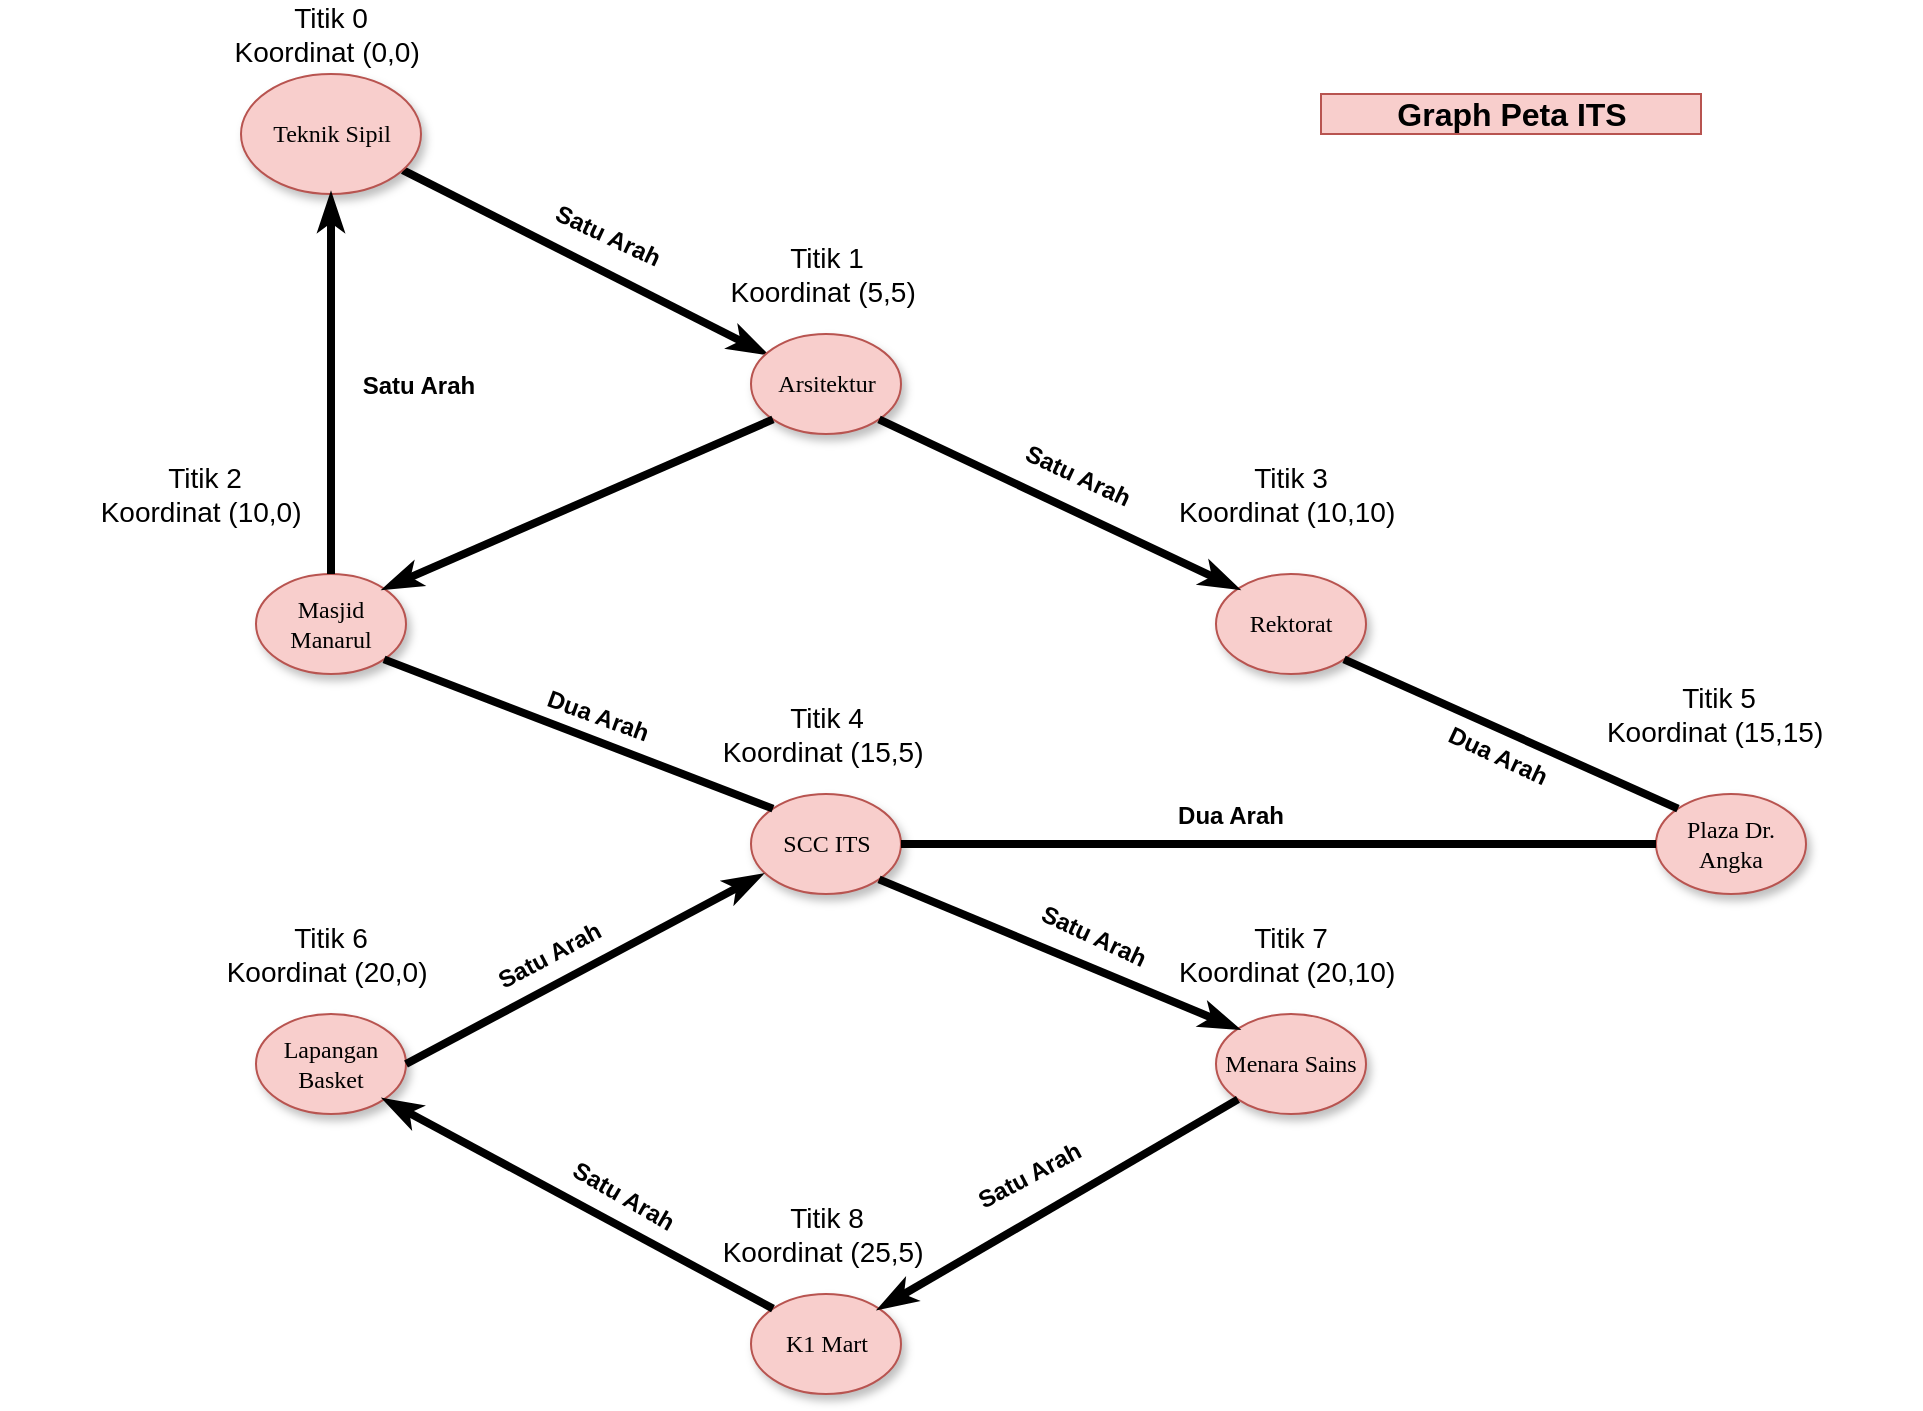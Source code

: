 <mxfile version="13.10.9" type="device"><diagram name="Page-1" id="42789a77-a242-8287-6e28-9cd8cfd52e62"><mxGraphModel dx="1038" dy="585" grid="1" gridSize="10" guides="1" tooltips="1" connect="1" arrows="1" fold="1" page="1" pageScale="1" pageWidth="1100" pageHeight="850" background="#ffffff" math="0" shadow="0"><root><mxCell id="0"/><mxCell id="1" parent="0"/><mxCell id="1ea317790d2ca983-14" value="" style="edgeStyle=none;rounded=1;html=1;labelBackgroundColor=none;startArrow=none;startFill=0;endArrow=classicThin;endFill=1;jettySize=auto;orthogonalLoop=1;strokeWidth=4;fontFamily=Verdana;fontSize=12;" parent="1" source="1ea317790d2ca983-1" target="1ea317790d2ca983-3" edge="1"><mxGeometry x="0.078" y="-25" relative="1" as="geometry"><mxPoint as="offset"/></mxGeometry></mxCell><mxCell id="1ea317790d2ca983-1" value="Teknik Sipil" style="ellipse;whiteSpace=wrap;html=1;rounded=0;shadow=1;comic=0;labelBackgroundColor=none;strokeWidth=1;fontFamily=Verdana;fontSize=12;align=center;fillColor=#f8cecc;strokeColor=#b85450;" parent="1" vertex="1"><mxGeometry x="202.5" y="60" width="90" height="60" as="geometry"/></mxCell><mxCell id="1ea317790d2ca983-3" value="&lt;span&gt;Arsitektur&lt;/span&gt;" style="ellipse;whiteSpace=wrap;html=1;rounded=0;shadow=1;comic=0;labelBackgroundColor=none;strokeWidth=1;fontFamily=Verdana;fontSize=12;align=center;fillColor=#f8cecc;strokeColor=#b85450;" parent="1" vertex="1"><mxGeometry x="457.5" y="190" width="75" height="50" as="geometry"/></mxCell><mxCell id="1ea317790d2ca983-4" value="&lt;span&gt;Rektorat&lt;/span&gt;" style="ellipse;whiteSpace=wrap;html=1;rounded=0;shadow=1;comic=0;labelBackgroundColor=none;strokeWidth=1;fontFamily=Verdana;fontSize=12;align=center;fillColor=#f8cecc;strokeColor=#b85450;" parent="1" vertex="1"><mxGeometry x="690" y="310" width="75" height="50" as="geometry"/></mxCell><mxCell id="1ea317790d2ca983-5" value="&lt;span&gt;Plaza Dr. Angka&lt;/span&gt;" style="ellipse;whiteSpace=wrap;html=1;rounded=0;shadow=1;comic=0;labelBackgroundColor=none;strokeWidth=1;fontFamily=Verdana;fontSize=12;align=center;fillColor=#f8cecc;strokeColor=#b85450;" parent="1" vertex="1"><mxGeometry x="910" y="420" width="75" height="50" as="geometry"/></mxCell><mxCell id="1ea317790d2ca983-9" value="Masjid Manarul" style="ellipse;whiteSpace=wrap;html=1;rounded=0;shadow=1;comic=0;labelBackgroundColor=none;strokeWidth=1;fontFamily=Verdana;fontSize=12;align=center;fillColor=#f8cecc;strokeColor=#b85450;" parent="1" vertex="1"><mxGeometry x="210" y="310" width="75" height="50" as="geometry"/></mxCell><mxCell id="1ea317790d2ca983-10" value="&lt;span&gt;SCC ITS&lt;/span&gt;" style="ellipse;whiteSpace=wrap;html=1;rounded=0;shadow=1;comic=0;labelBackgroundColor=none;strokeWidth=1;fontFamily=Verdana;fontSize=12;align=center;fillColor=#f8cecc;strokeColor=#b85450;" parent="1" vertex="1"><mxGeometry x="457.5" y="420" width="75" height="50" as="geometry"/></mxCell><mxCell id="1ea317790d2ca983-11" value="&lt;span&gt;Menara Sains&lt;/span&gt;" style="ellipse;whiteSpace=wrap;html=1;rounded=0;shadow=1;comic=0;labelBackgroundColor=none;strokeWidth=1;fontFamily=Verdana;fontSize=12;align=center;fillColor=#f8cecc;strokeColor=#b85450;" parent="1" vertex="1"><mxGeometry x="690" y="530" width="75" height="50" as="geometry"/></mxCell><mxCell id="tpHfquNz9Y0VEvoRb4kT-1" value="Titik 0&lt;br style=&quot;font-size: 14px;&quot;&gt;Koordinat (0,0)&amp;nbsp;" style="text;html=1;strokeColor=none;fillColor=none;align=center;verticalAlign=middle;whiteSpace=wrap;rounded=0;fontSize=14;" vertex="1" parent="1"><mxGeometry x="146.25" y="30" width="202.5" height="20" as="geometry"/></mxCell><mxCell id="tpHfquNz9Y0VEvoRb4kT-2" value="Titik 1&lt;br style=&quot;font-size: 14px;&quot;&gt;Koordinat (5,5)&amp;nbsp;" style="text;html=1;strokeColor=none;fillColor=none;align=center;verticalAlign=middle;whiteSpace=wrap;rounded=0;fontSize=14;" vertex="1" parent="1"><mxGeometry x="393.75" y="150" width="202.5" height="20" as="geometry"/></mxCell><mxCell id="tpHfquNz9Y0VEvoRb4kT-3" value="" style="edgeStyle=none;rounded=1;html=1;labelBackgroundColor=none;startArrow=none;startFill=0;endArrow=classicThin;endFill=1;jettySize=auto;orthogonalLoop=1;strokeWidth=4;fontFamily=Verdana;fontSize=12;entryX=0;entryY=0;entryDx=0;entryDy=0;exitX=1;exitY=1;exitDx=0;exitDy=0;" edge="1" parent="1" source="1ea317790d2ca983-3" target="1ea317790d2ca983-4"><mxGeometry x="0.078" y="-25" relative="1" as="geometry"><mxPoint x="293.44" y="118.053" as="sourcePoint"/><mxPoint x="475.131" y="209.884" as="targetPoint"/><mxPoint as="offset"/></mxGeometry></mxCell><mxCell id="tpHfquNz9Y0VEvoRb4kT-4" value="Titik 3&lt;br style=&quot;font-size: 14px&quot;&gt;Koordinat (10,10)&amp;nbsp;" style="text;html=1;strokeColor=none;fillColor=none;align=center;verticalAlign=middle;whiteSpace=wrap;rounded=0;fontSize=14;" vertex="1" parent="1"><mxGeometry x="626.25" y="260" width="202.5" height="20" as="geometry"/></mxCell><mxCell id="tpHfquNz9Y0VEvoRb4kT-5" value="" style="edgeStyle=none;rounded=1;html=1;labelBackgroundColor=none;startArrow=none;startFill=0;endArrow=classicThin;endFill=1;jettySize=auto;orthogonalLoop=1;strokeWidth=4;fontFamily=Verdana;fontSize=12;entryX=0.5;entryY=1;entryDx=0;entryDy=0;exitX=0.5;exitY=0;exitDx=0;exitDy=0;" edge="1" parent="1" source="1ea317790d2ca983-9" target="1ea317790d2ca983-1"><mxGeometry x="0.078" y="-25" relative="1" as="geometry"><mxPoint x="350" y="200" as="sourcePoint"/><mxPoint x="475.131" y="209.884" as="targetPoint"/><mxPoint as="offset"/></mxGeometry></mxCell><mxCell id="tpHfquNz9Y0VEvoRb4kT-6" value="Titik 2&lt;br style=&quot;font-size: 14px&quot;&gt;Koordinat (10,0)&amp;nbsp;" style="text;html=1;strokeColor=none;fillColor=none;align=center;verticalAlign=middle;whiteSpace=wrap;rounded=0;fontSize=14;" vertex="1" parent="1"><mxGeometry x="82.5" y="260" width="202.5" height="20" as="geometry"/></mxCell><mxCell id="tpHfquNz9Y0VEvoRb4kT-7" value="Titik 5&lt;br style=&quot;font-size: 14px&quot;&gt;Koordinat (15,15)&amp;nbsp;" style="text;html=1;strokeColor=none;fillColor=none;align=center;verticalAlign=middle;whiteSpace=wrap;rounded=0;fontSize=14;" vertex="1" parent="1"><mxGeometry x="840" y="370" width="202.5" height="20" as="geometry"/></mxCell><mxCell id="tpHfquNz9Y0VEvoRb4kT-9" value="Titik 4&lt;br style=&quot;font-size: 14px&quot;&gt;Koordinat (15,5)&amp;nbsp;" style="text;html=1;strokeColor=none;fillColor=none;align=center;verticalAlign=middle;whiteSpace=wrap;rounded=0;fontSize=14;" vertex="1" parent="1"><mxGeometry x="393.75" y="380" width="202.5" height="20" as="geometry"/></mxCell><mxCell id="tpHfquNz9Y0VEvoRb4kT-11" value="&lt;span&gt;K1 Mart&lt;/span&gt;" style="ellipse;whiteSpace=wrap;html=1;rounded=0;shadow=1;comic=0;labelBackgroundColor=none;strokeWidth=1;fontFamily=Verdana;fontSize=12;align=center;fillColor=#f8cecc;strokeColor=#b85450;" vertex="1" parent="1"><mxGeometry x="457.5" y="670" width="75" height="50" as="geometry"/></mxCell><mxCell id="tpHfquNz9Y0VEvoRb4kT-12" value="&lt;span&gt;Lapangan Basket&lt;/span&gt;" style="ellipse;whiteSpace=wrap;html=1;rounded=0;shadow=1;comic=0;labelBackgroundColor=none;strokeWidth=1;fontFamily=Verdana;fontSize=12;align=center;fillColor=#f8cecc;strokeColor=#b85450;" vertex="1" parent="1"><mxGeometry x="210" y="530" width="75" height="50" as="geometry"/></mxCell><mxCell id="tpHfquNz9Y0VEvoRb4kT-13" value="" style="edgeStyle=none;rounded=1;html=1;labelBackgroundColor=none;startArrow=none;startFill=0;endArrow=classicThin;endFill=1;jettySize=auto;orthogonalLoop=1;strokeWidth=4;fontFamily=Verdana;fontSize=12;entryX=0;entryY=0;entryDx=0;entryDy=0;exitX=1;exitY=1;exitDx=0;exitDy=0;" edge="1" parent="1" source="1ea317790d2ca983-10" target="1ea317790d2ca983-11"><mxGeometry x="0.078" y="-25" relative="1" as="geometry"><mxPoint x="763.838" y="362.796" as="sourcePoint"/><mxPoint x="931.162" y="437.204" as="targetPoint"/><mxPoint as="offset"/></mxGeometry></mxCell><mxCell id="tpHfquNz9Y0VEvoRb4kT-14" value="Titik 7&lt;br style=&quot;font-size: 14px&quot;&gt;Koordinat (20,10)&amp;nbsp;" style="text;html=1;strokeColor=none;fillColor=none;align=center;verticalAlign=middle;whiteSpace=wrap;rounded=0;fontSize=14;" vertex="1" parent="1"><mxGeometry x="626.25" y="490" width="202.5" height="20" as="geometry"/></mxCell><mxCell id="tpHfquNz9Y0VEvoRb4kT-16" value="" style="edgeStyle=none;rounded=1;html=1;labelBackgroundColor=none;startArrow=none;startFill=0;endArrow=classicThin;endFill=1;jettySize=auto;orthogonalLoop=1;strokeWidth=4;fontFamily=Verdana;fontSize=12;entryX=0.071;entryY=0.808;entryDx=0;entryDy=0;entryPerimeter=0;exitX=1;exitY=0.5;exitDx=0;exitDy=0;" edge="1" parent="1" source="tpHfquNz9Y0VEvoRb4kT-12" target="1ea317790d2ca983-10"><mxGeometry x="0.078" y="-25" relative="1" as="geometry"><mxPoint x="480" y="590" as="sourcePoint"/><mxPoint x="711.162" y="547.204" as="targetPoint"/><mxPoint as="offset"/></mxGeometry></mxCell><mxCell id="tpHfquNz9Y0VEvoRb4kT-17" value="Titik 6&lt;br style=&quot;font-size: 14px&quot;&gt;Koordinat (20,0)&amp;nbsp;" style="text;html=1;strokeColor=none;fillColor=none;align=center;verticalAlign=middle;whiteSpace=wrap;rounded=0;fontSize=14;" vertex="1" parent="1"><mxGeometry x="146.25" y="490" width="202.5" height="20" as="geometry"/></mxCell><mxCell id="tpHfquNz9Y0VEvoRb4kT-18" value="" style="edgeStyle=none;rounded=1;html=1;labelBackgroundColor=none;startArrow=none;startFill=0;endArrow=classicThin;endFill=1;jettySize=auto;orthogonalLoop=1;strokeWidth=4;fontFamily=Verdana;fontSize=12;exitX=0;exitY=0;exitDx=0;exitDy=0;entryX=1;entryY=1;entryDx=0;entryDy=0;" edge="1" parent="1" source="tpHfquNz9Y0VEvoRb4kT-11" target="tpHfquNz9Y0VEvoRb4kT-12"><mxGeometry x="0.078" y="-25" relative="1" as="geometry"><mxPoint x="531.338" y="472.796" as="sourcePoint"/><mxPoint x="370" y="720" as="targetPoint"/><mxPoint as="offset"/></mxGeometry></mxCell><mxCell id="tpHfquNz9Y0VEvoRb4kT-19" value="Titik 8&lt;br style=&quot;font-size: 14px&quot;&gt;Koordinat (25,5)&amp;nbsp;" style="text;html=1;strokeColor=none;fillColor=none;align=center;verticalAlign=middle;whiteSpace=wrap;rounded=0;fontSize=14;" vertex="1" parent="1"><mxGeometry x="393.75" y="630" width="202.5" height="20" as="geometry"/></mxCell><mxCell id="tpHfquNz9Y0VEvoRb4kT-20" value="" style="edgeStyle=none;rounded=1;html=1;labelBackgroundColor=none;startArrow=none;startFill=0;endArrow=classicThin;endFill=1;jettySize=auto;orthogonalLoop=1;strokeWidth=4;fontFamily=Verdana;fontSize=12;entryX=1;entryY=0;entryDx=0;entryDy=0;exitX=0;exitY=1;exitDx=0;exitDy=0;" edge="1" parent="1" source="1ea317790d2ca983-11" target="tpHfquNz9Y0VEvoRb4kT-11"><mxGeometry x="0.078" y="-25" relative="1" as="geometry"><mxPoint x="531.338" y="472.796" as="sourcePoint"/><mxPoint x="711.162" y="547.204" as="targetPoint"/><mxPoint as="offset"/></mxGeometry></mxCell><mxCell id="tpHfquNz9Y0VEvoRb4kT-22" value="" style="edgeStyle=none;rounded=1;html=1;labelBackgroundColor=none;startArrow=none;startFill=0;endArrow=classicThin;endFill=1;jettySize=auto;orthogonalLoop=1;strokeWidth=4;fontFamily=Verdana;fontSize=12;entryX=1;entryY=0;entryDx=0;entryDy=0;exitX=0;exitY=1;exitDx=0;exitDy=0;" edge="1" parent="1" source="1ea317790d2ca983-3" target="1ea317790d2ca983-9"><mxGeometry x="0.078" y="-25" relative="1" as="geometry"><mxPoint x="293.44" y="118.053" as="sourcePoint"/><mxPoint x="475.131" y="209.884" as="targetPoint"/><mxPoint as="offset"/></mxGeometry></mxCell><mxCell id="tpHfquNz9Y0VEvoRb4kT-24" value="" style="endArrow=none;html=1;strokeWidth=4;fontSize=14;exitX=0;exitY=0;exitDx=0;exitDy=0;entryX=1;entryY=1;entryDx=0;entryDy=0;" edge="1" parent="1" source="1ea317790d2ca983-5" target="1ea317790d2ca983-4"><mxGeometry width="50" height="50" relative="1" as="geometry"><mxPoint x="500" y="430" as="sourcePoint"/><mxPoint x="760" y="360" as="targetPoint"/></mxGeometry></mxCell><mxCell id="tpHfquNz9Y0VEvoRb4kT-25" value="" style="endArrow=none;html=1;strokeWidth=4;fontSize=14;entryX=0;entryY=0.5;entryDx=0;entryDy=0;exitX=1;exitY=0.5;exitDx=0;exitDy=0;" edge="1" parent="1" source="1ea317790d2ca983-10" target="1ea317790d2ca983-5"><mxGeometry width="50" height="50" relative="1" as="geometry"><mxPoint x="500" y="500" as="sourcePoint"/><mxPoint x="550" y="450" as="targetPoint"/></mxGeometry></mxCell><mxCell id="tpHfquNz9Y0VEvoRb4kT-26" value="" style="endArrow=none;html=1;strokeWidth=4;fontSize=14;entryX=1;entryY=1;entryDx=0;entryDy=0;exitX=0;exitY=0;exitDx=0;exitDy=0;" edge="1" parent="1" source="1ea317790d2ca983-10" target="1ea317790d2ca983-9"><mxGeometry width="50" height="50" relative="1" as="geometry"><mxPoint x="500" y="430" as="sourcePoint"/><mxPoint x="550" y="380" as="targetPoint"/></mxGeometry></mxCell><mxCell id="tpHfquNz9Y0VEvoRb4kT-28" value="&lt;b&gt;&lt;font style=&quot;font-size: 12px&quot;&gt;Dua Arah&lt;/font&gt;&lt;/b&gt;" style="text;html=1;strokeColor=none;fillColor=none;align=center;verticalAlign=middle;whiteSpace=wrap;rounded=0;fontSize=14;rotation=25;" vertex="1" parent="1"><mxGeometry x="730" y="390" width="202.5" height="20" as="geometry"/></mxCell><mxCell id="tpHfquNz9Y0VEvoRb4kT-29" value="&lt;b&gt;&lt;font style=&quot;font-size: 12px&quot;&gt;Dua Arah&lt;/font&gt;&lt;/b&gt;" style="text;html=1;strokeColor=none;fillColor=none;align=center;verticalAlign=middle;whiteSpace=wrap;rounded=0;fontSize=14;rotation=20;" vertex="1" parent="1"><mxGeometry x="280" y="370" width="202.5" height="20" as="geometry"/></mxCell><mxCell id="tpHfquNz9Y0VEvoRb4kT-30" value="&lt;b&gt;&lt;font style=&quot;font-size: 12px&quot;&gt;Dua Arah&lt;/font&gt;&lt;/b&gt;" style="text;html=1;strokeColor=none;fillColor=none;align=center;verticalAlign=middle;whiteSpace=wrap;rounded=0;fontSize=14;rotation=0;" vertex="1" parent="1"><mxGeometry x="596.25" y="420" width="202.5" height="20" as="geometry"/></mxCell><mxCell id="tpHfquNz9Y0VEvoRb4kT-32" value="&lt;b&gt;&lt;font style=&quot;font-size: 12px&quot;&gt;Satu Arah&lt;/font&gt;&lt;/b&gt;" style="text;html=1;strokeColor=none;fillColor=none;align=center;verticalAlign=middle;whiteSpace=wrap;rounded=0;fontSize=14;rotation=25;" vertex="1" parent="1"><mxGeometry x="520" y="250" width="202.5" height="20" as="geometry"/></mxCell><mxCell id="tpHfquNz9Y0VEvoRb4kT-34" value="&lt;b&gt;&lt;font style=&quot;font-size: 12px&quot;&gt;Satu Arah&lt;/font&gt;&lt;/b&gt;" style="text;html=1;strokeColor=none;fillColor=none;align=center;verticalAlign=middle;whiteSpace=wrap;rounded=0;fontSize=14;rotation=25;" vertex="1" parent="1"><mxGeometry x="285" y="130" width="202.5" height="20" as="geometry"/></mxCell><mxCell id="tpHfquNz9Y0VEvoRb4kT-35" value="&lt;b&gt;&lt;font style=&quot;font-size: 12px&quot;&gt;Satu Arah&lt;/font&gt;&lt;/b&gt;" style="text;html=1;strokeColor=none;fillColor=none;align=center;verticalAlign=middle;whiteSpace=wrap;rounded=0;fontSize=14;rotation=0;" vertex="1" parent="1"><mxGeometry x="190" y="205" width="202.5" height="20" as="geometry"/></mxCell><mxCell id="tpHfquNz9Y0VEvoRb4kT-36" value="&lt;b&gt;&lt;font style=&quot;font-size: 12px&quot;&gt;Satu Arah&lt;/font&gt;&lt;/b&gt;" style="text;html=1;strokeColor=none;fillColor=none;align=center;verticalAlign=middle;whiteSpace=wrap;rounded=0;fontSize=14;rotation=25;" vertex="1" parent="1"><mxGeometry x="527.5" y="480" width="202.5" height="20" as="geometry"/></mxCell><mxCell id="tpHfquNz9Y0VEvoRb4kT-37" value="&lt;b&gt;&lt;font style=&quot;font-size: 12px&quot;&gt;Satu Arah&lt;/font&gt;&lt;/b&gt;" style="text;html=1;strokeColor=none;fillColor=none;align=center;verticalAlign=middle;whiteSpace=wrap;rounded=0;fontSize=14;rotation=30;" vertex="1" parent="1"><mxGeometry x="292.5" y="610" width="202.5" height="20" as="geometry"/></mxCell><mxCell id="tpHfquNz9Y0VEvoRb4kT-38" value="&lt;b&gt;&lt;font style=&quot;font-size: 12px&quot;&gt;Satu Arah&lt;/font&gt;&lt;/b&gt;" style="text;html=1;strokeColor=none;fillColor=none;align=center;verticalAlign=middle;whiteSpace=wrap;rounded=0;fontSize=14;rotation=-28;" vertex="1" parent="1"><mxGeometry x="255" y="490" width="202.5" height="20" as="geometry"/></mxCell><mxCell id="tpHfquNz9Y0VEvoRb4kT-39" value="&lt;b&gt;&lt;font style=&quot;font-size: 12px&quot;&gt;Satu Arah&lt;/font&gt;&lt;/b&gt;" style="text;html=1;strokeColor=none;fillColor=none;align=center;verticalAlign=middle;whiteSpace=wrap;rounded=0;fontSize=14;rotation=-28;" vertex="1" parent="1"><mxGeometry x="495" y="600" width="202.5" height="20" as="geometry"/></mxCell><mxCell id="tpHfquNz9Y0VEvoRb4kT-41" value="&lt;b&gt;&lt;font style=&quot;font-size: 16px&quot;&gt;Graph Peta ITS&lt;/font&gt;&lt;/b&gt;" style="text;html=1;strokeColor=#b85450;fillColor=#f8cecc;align=center;verticalAlign=middle;whiteSpace=wrap;rounded=0;fontSize=14;" vertex="1" parent="1"><mxGeometry x="742.5" y="70" width="190" height="20" as="geometry"/></mxCell></root></mxGraphModel></diagram></mxfile>